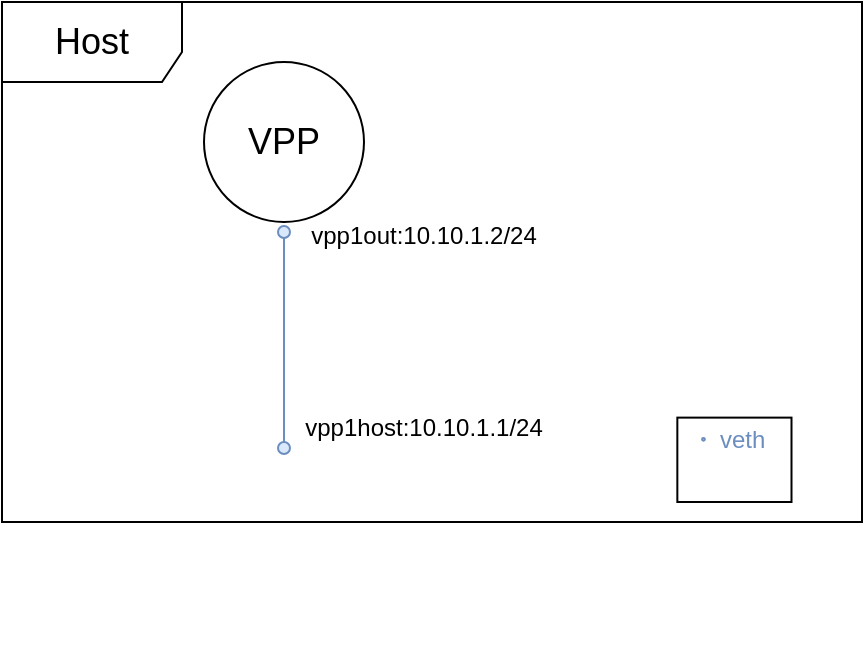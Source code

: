 <mxfile version="20.7.4" type="github">
  <diagram id="X3frUOIJ4UyBZ5zGNv1c" name="acl-lab">
    <mxGraphModel dx="878" dy="523" grid="1" gridSize="10" guides="1" tooltips="1" connect="1" arrows="1" fold="1" page="1" pageScale="1" pageWidth="827" pageHeight="1169" math="0" shadow="0">
      <root>
        <mxCell id="0" />
        <mxCell id="1" parent="0" />
        <mxCell id="YIrWhIE3qQ4BIBY2tq_o-36" value="&lt;font style=&quot;font-size: 18px;&quot;&gt;Host&lt;/font&gt;" style="shape=umlFrame;whiteSpace=wrap;html=1;fontSize=12;width=90;height=40;gradientColor=none;fillColor=default;" parent="1" vertex="1">
          <mxGeometry x="199" y="130" width="430" height="260" as="geometry" />
        </mxCell>
        <mxCell id="YIrWhIE3qQ4BIBY2tq_o-2" value="&lt;font style=&quot;font-size: 18px;&quot;&gt;VPP&lt;/font&gt;" style="ellipse;whiteSpace=wrap;html=1;aspect=fixed;" parent="1" vertex="1">
          <mxGeometry x="300" y="160" width="80" height="80" as="geometry" />
        </mxCell>
        <mxCell id="YIrWhIE3qQ4BIBY2tq_o-3" value="" style="ellipse;whiteSpace=wrap;html=1;aspect=fixed;fillColor=#dae8fc;strokeColor=#6c8ebf;" parent="1" vertex="1">
          <mxGeometry x="337" y="242" width="6" height="6" as="geometry" />
        </mxCell>
        <mxCell id="YIrWhIE3qQ4BIBY2tq_o-10" style="rounded=0;orthogonalLoop=1;jettySize=auto;html=1;exitX=0.5;exitY=0;exitDx=0;exitDy=0;fontSize=18;endArrow=none;endFill=0;fillColor=#dae8fc;strokeColor=#6c8ebf;" parent="1" source="YIrWhIE3qQ4BIBY2tq_o-4" target="YIrWhIE3qQ4BIBY2tq_o-3" edge="1">
          <mxGeometry relative="1" as="geometry">
            <mxPoint x="340" y="250" as="targetPoint" />
          </mxGeometry>
        </mxCell>
        <mxCell id="YIrWhIE3qQ4BIBY2tq_o-4" value="" style="ellipse;whiteSpace=wrap;html=1;aspect=fixed;fillColor=#dae8fc;strokeColor=#6c8ebf;" parent="1" vertex="1">
          <mxGeometry x="337" y="350" width="6" height="6" as="geometry" />
        </mxCell>
        <mxCell id="YIrWhIE3qQ4BIBY2tq_o-19" value="&lt;font style=&quot;font-size: 12px;&quot;&gt;vpp1host:10.10.1.1/24&lt;/font&gt;" style="text;html=1;strokeColor=none;fillColor=none;align=center;verticalAlign=middle;whiteSpace=wrap;rounded=0;fontSize=18;" parent="1" vertex="1">
          <mxGeometry x="380" y="326" width="60" height="30" as="geometry" />
        </mxCell>
        <mxCell id="YIrWhIE3qQ4BIBY2tq_o-20" value="&lt;font style=&quot;font-size: 12px;&quot;&gt;vpp1out:10.10.1.2/24&lt;/font&gt;" style="text;html=1;strokeColor=none;fillColor=none;align=center;verticalAlign=middle;whiteSpace=wrap;rounded=0;fontSize=18;" parent="1" vertex="1">
          <mxGeometry x="380" y="230" width="60" height="30" as="geometry" />
        </mxCell>
        <mxCell id="rNDPbL1ABQbkdlFyfxvr-2" value="&amp;nbsp;" style="text;html=1;strokeColor=none;fillColor=none;align=center;verticalAlign=middle;whiteSpace=wrap;rounded=0;" vertex="1" parent="1">
          <mxGeometry x="277" y="424" width="60" height="30" as="geometry" />
        </mxCell>
        <mxCell id="rNDPbL1ABQbkdlFyfxvr-10" value="" style="group" vertex="1" connectable="0" parent="1">
          <mxGeometry x="500" y="330" width="110" height="50" as="geometry" />
        </mxCell>
        <mxCell id="rNDPbL1ABQbkdlFyfxvr-9" value="" style="rounded=0;whiteSpace=wrap;html=1;fontColor=#6C8EBF;" vertex="1" parent="rNDPbL1ABQbkdlFyfxvr-10">
          <mxGeometry x="36.67" y="7.812" width="57.08" height="42.188" as="geometry" />
        </mxCell>
        <mxCell id="rNDPbL1ABQbkdlFyfxvr-8" value="" style="group" vertex="1" connectable="0" parent="rNDPbL1ABQbkdlFyfxvr-10">
          <mxGeometry x="49.022" y="13.281" width="50.217" height="23.438" as="geometry" />
        </mxCell>
        <mxCell id="rNDPbL1ABQbkdlFyfxvr-6" value="" style="ellipse;whiteSpace=wrap;html=1;aspect=fixed;fillColor=#dae8fc;strokeColor=#6c8ebf;" vertex="1" parent="rNDPbL1ABQbkdlFyfxvr-8">
          <mxGeometry y="4.688" width="1.401" height="1.401" as="geometry" />
        </mxCell>
        <mxCell id="rNDPbL1ABQbkdlFyfxvr-7" value="&lt;font color=&quot;#6c8ebf&quot;&gt;veth&lt;/font&gt;" style="text;html=1;strokeColor=none;fillColor=none;align=left;verticalAlign=middle;whiteSpace=wrap;rounded=0;fontColor=#000000;" vertex="1" parent="rNDPbL1ABQbkdlFyfxvr-8">
          <mxGeometry x="6.578" width="22.755" height="11.719" as="geometry" />
        </mxCell>
      </root>
    </mxGraphModel>
  </diagram>
</mxfile>
